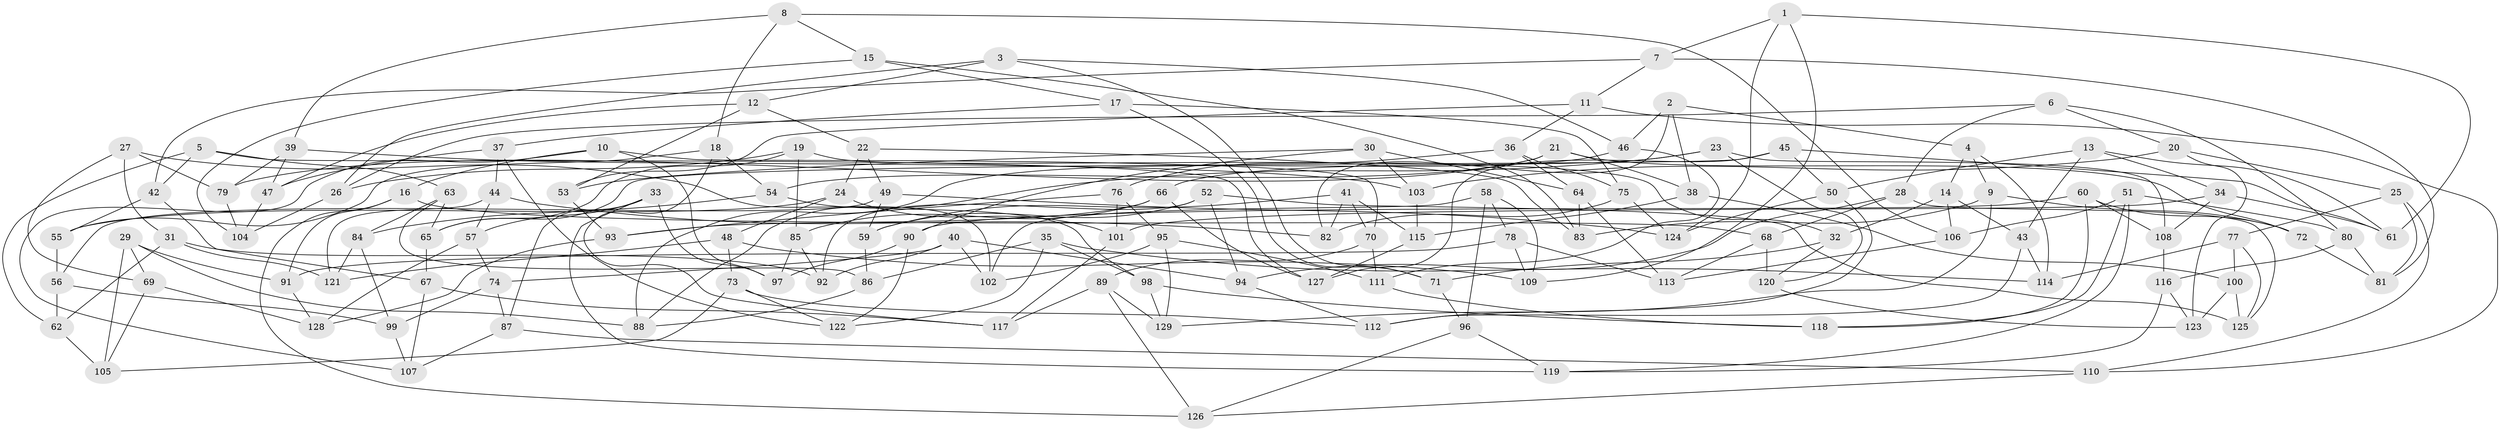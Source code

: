 // Generated by graph-tools (version 1.1) at 2025/50/03/09/25 03:50:48]
// undirected, 129 vertices, 258 edges
graph export_dot {
graph [start="1"]
  node [color=gray90,style=filled];
  1;
  2;
  3;
  4;
  5;
  6;
  7;
  8;
  9;
  10;
  11;
  12;
  13;
  14;
  15;
  16;
  17;
  18;
  19;
  20;
  21;
  22;
  23;
  24;
  25;
  26;
  27;
  28;
  29;
  30;
  31;
  32;
  33;
  34;
  35;
  36;
  37;
  38;
  39;
  40;
  41;
  42;
  43;
  44;
  45;
  46;
  47;
  48;
  49;
  50;
  51;
  52;
  53;
  54;
  55;
  56;
  57;
  58;
  59;
  60;
  61;
  62;
  63;
  64;
  65;
  66;
  67;
  68;
  69;
  70;
  71;
  72;
  73;
  74;
  75;
  76;
  77;
  78;
  79;
  80;
  81;
  82;
  83;
  84;
  85;
  86;
  87;
  88;
  89;
  90;
  91;
  92;
  93;
  94;
  95;
  96;
  97;
  98;
  99;
  100;
  101;
  102;
  103;
  104;
  105;
  106;
  107;
  108;
  109;
  110;
  111;
  112;
  113;
  114;
  115;
  116;
  117;
  118;
  119;
  120;
  121;
  122;
  123;
  124;
  125;
  126;
  127;
  128;
  129;
  1 -- 109;
  1 -- 61;
  1 -- 124;
  1 -- 7;
  2 -- 46;
  2 -- 4;
  2 -- 82;
  2 -- 38;
  3 -- 71;
  3 -- 12;
  3 -- 26;
  3 -- 46;
  4 -- 9;
  4 -- 14;
  4 -- 114;
  5 -- 42;
  5 -- 62;
  5 -- 127;
  5 -- 63;
  6 -- 28;
  6 -- 80;
  6 -- 26;
  6 -- 20;
  7 -- 42;
  7 -- 11;
  7 -- 81;
  8 -- 18;
  8 -- 15;
  8 -- 106;
  8 -- 39;
  9 -- 72;
  9 -- 129;
  9 -- 83;
  10 -- 16;
  10 -- 70;
  10 -- 107;
  10 -- 97;
  11 -- 36;
  11 -- 110;
  11 -- 53;
  12 -- 47;
  12 -- 22;
  12 -- 53;
  13 -- 34;
  13 -- 50;
  13 -- 43;
  13 -- 61;
  14 -- 32;
  14 -- 106;
  14 -- 43;
  15 -- 104;
  15 -- 83;
  15 -- 17;
  16 -- 126;
  16 -- 91;
  16 -- 68;
  17 -- 37;
  17 -- 71;
  17 -- 75;
  18 -- 54;
  18 -- 55;
  18 -- 117;
  19 -- 65;
  19 -- 26;
  19 -- 85;
  19 -- 32;
  20 -- 103;
  20 -- 123;
  20 -- 25;
  21 -- 79;
  21 -- 38;
  21 -- 54;
  21 -- 72;
  22 -- 83;
  22 -- 24;
  22 -- 49;
  23 -- 108;
  23 -- 66;
  23 -- 88;
  23 -- 120;
  24 -- 48;
  24 -- 101;
  24 -- 55;
  25 -- 110;
  25 -- 81;
  25 -- 77;
  26 -- 104;
  27 -- 69;
  27 -- 31;
  27 -- 79;
  27 -- 102;
  28 -- 68;
  28 -- 94;
  28 -- 125;
  29 -- 91;
  29 -- 69;
  29 -- 105;
  29 -- 88;
  30 -- 53;
  30 -- 103;
  30 -- 90;
  30 -- 64;
  31 -- 62;
  31 -- 121;
  31 -- 92;
  32 -- 120;
  32 -- 71;
  33 -- 87;
  33 -- 97;
  33 -- 57;
  33 -- 119;
  34 -- 108;
  34 -- 61;
  34 -- 101;
  35 -- 114;
  35 -- 122;
  35 -- 98;
  35 -- 86;
  36 -- 76;
  36 -- 64;
  36 -- 75;
  37 -- 44;
  37 -- 122;
  37 -- 47;
  38 -- 100;
  38 -- 115;
  39 -- 103;
  39 -- 47;
  39 -- 79;
  40 -- 102;
  40 -- 74;
  40 -- 94;
  40 -- 92;
  41 -- 70;
  41 -- 115;
  41 -- 82;
  41 -- 59;
  42 -- 55;
  42 -- 67;
  43 -- 114;
  43 -- 112;
  44 -- 82;
  44 -- 57;
  44 -- 121;
  45 -- 65;
  45 -- 50;
  45 -- 127;
  45 -- 61;
  46 -- 111;
  46 -- 88;
  47 -- 104;
  48 -- 109;
  48 -- 73;
  48 -- 121;
  49 -- 59;
  49 -- 56;
  49 -- 124;
  50 -- 112;
  50 -- 124;
  51 -- 119;
  51 -- 80;
  51 -- 118;
  51 -- 106;
  52 -- 59;
  52 -- 92;
  52 -- 94;
  52 -- 125;
  53 -- 93;
  54 -- 98;
  54 -- 84;
  55 -- 56;
  56 -- 62;
  56 -- 99;
  57 -- 74;
  57 -- 128;
  58 -- 78;
  58 -- 96;
  58 -- 102;
  58 -- 109;
  59 -- 86;
  60 -- 108;
  60 -- 90;
  60 -- 118;
  60 -- 72;
  62 -- 105;
  63 -- 86;
  63 -- 65;
  63 -- 84;
  64 -- 83;
  64 -- 113;
  65 -- 67;
  66 -- 85;
  66 -- 127;
  66 -- 93;
  67 -- 117;
  67 -- 107;
  68 -- 120;
  68 -- 113;
  69 -- 105;
  69 -- 128;
  70 -- 89;
  70 -- 111;
  71 -- 96;
  72 -- 81;
  73 -- 122;
  73 -- 112;
  73 -- 105;
  74 -- 99;
  74 -- 87;
  75 -- 124;
  75 -- 82;
  76 -- 95;
  76 -- 101;
  76 -- 93;
  77 -- 100;
  77 -- 125;
  77 -- 114;
  78 -- 91;
  78 -- 113;
  78 -- 109;
  79 -- 104;
  80 -- 116;
  80 -- 81;
  84 -- 99;
  84 -- 121;
  85 -- 97;
  85 -- 92;
  86 -- 88;
  87 -- 107;
  87 -- 110;
  89 -- 129;
  89 -- 117;
  89 -- 126;
  90 -- 122;
  90 -- 97;
  91 -- 128;
  93 -- 128;
  94 -- 112;
  95 -- 111;
  95 -- 129;
  95 -- 102;
  96 -- 126;
  96 -- 119;
  98 -- 129;
  98 -- 118;
  99 -- 107;
  100 -- 123;
  100 -- 125;
  101 -- 117;
  103 -- 115;
  106 -- 113;
  108 -- 116;
  110 -- 126;
  111 -- 118;
  115 -- 127;
  116 -- 119;
  116 -- 123;
  120 -- 123;
}
